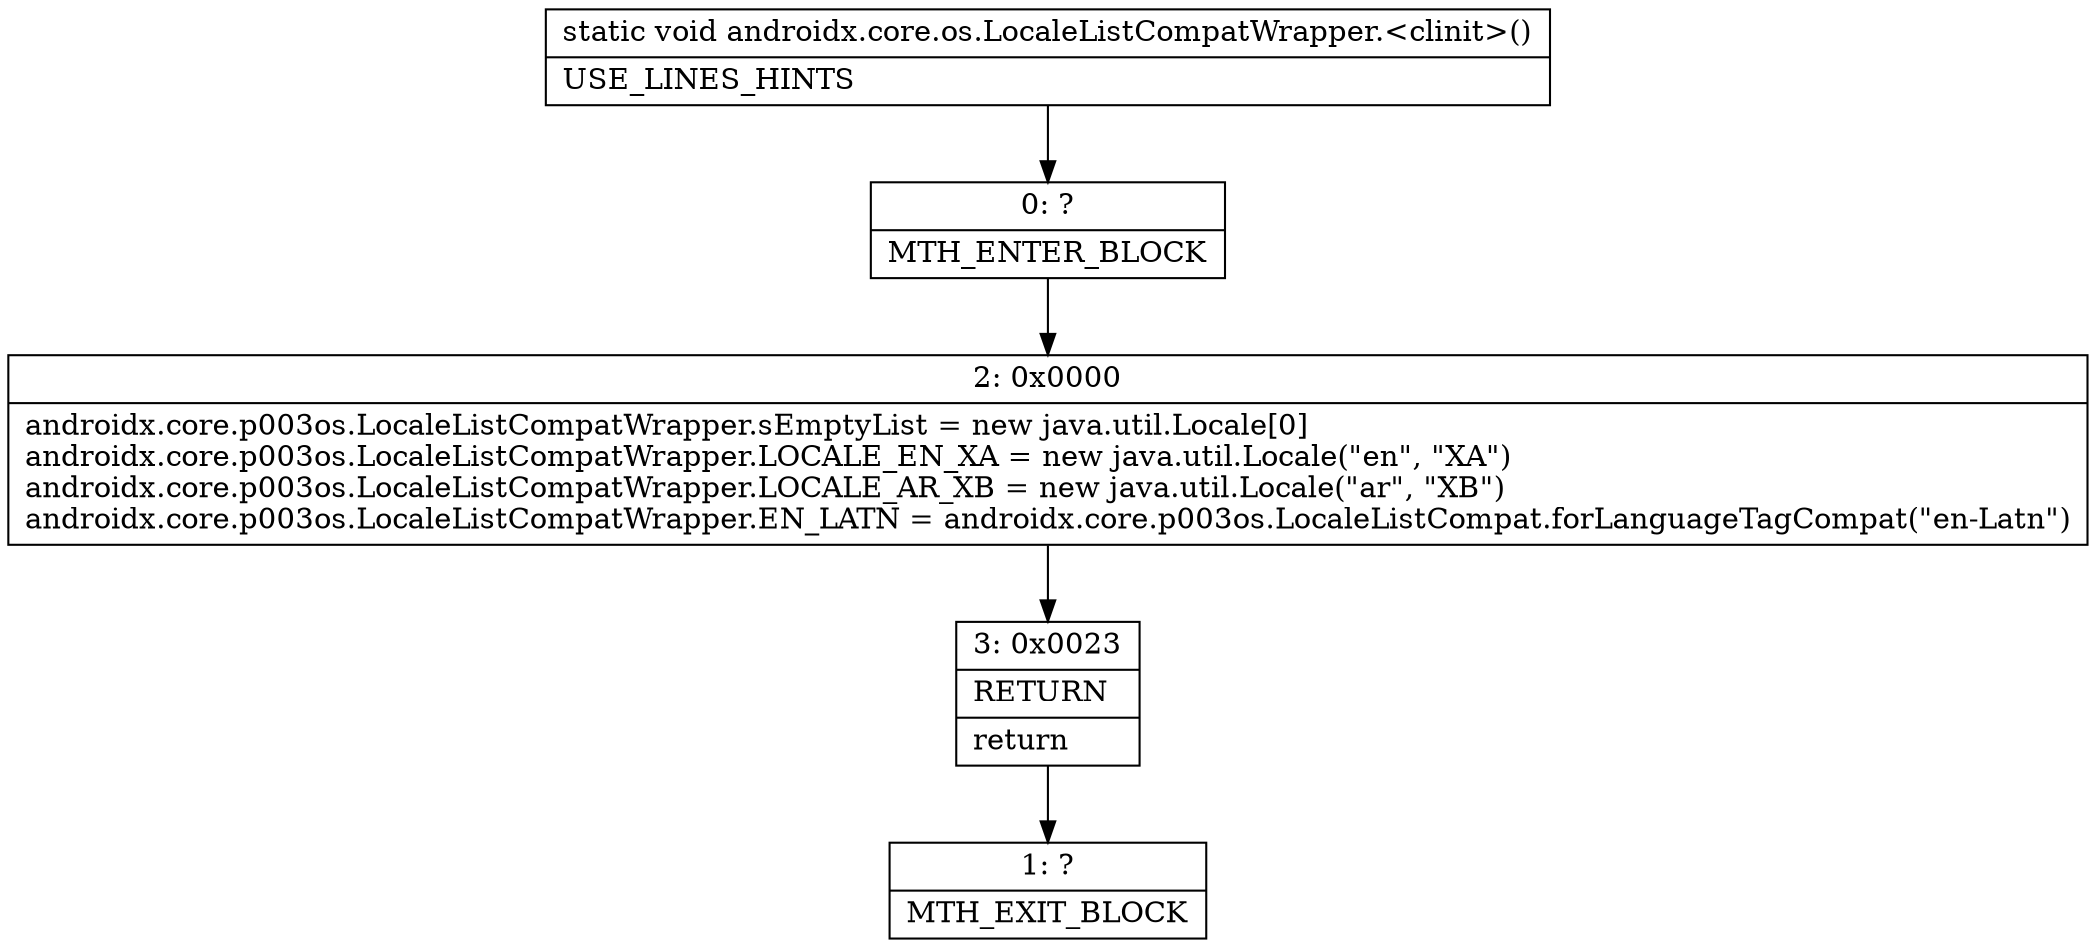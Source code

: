 digraph "CFG forandroidx.core.os.LocaleListCompatWrapper.\<clinit\>()V" {
Node_0 [shape=record,label="{0\:\ ?|MTH_ENTER_BLOCK\l}"];
Node_2 [shape=record,label="{2\:\ 0x0000|androidx.core.p003os.LocaleListCompatWrapper.sEmptyList = new java.util.Locale[0]\landroidx.core.p003os.LocaleListCompatWrapper.LOCALE_EN_XA = new java.util.Locale(\"en\", \"XA\")\landroidx.core.p003os.LocaleListCompatWrapper.LOCALE_AR_XB = new java.util.Locale(\"ar\", \"XB\")\landroidx.core.p003os.LocaleListCompatWrapper.EN_LATN = androidx.core.p003os.LocaleListCompat.forLanguageTagCompat(\"en\-Latn\")\l}"];
Node_3 [shape=record,label="{3\:\ 0x0023|RETURN\l|return\l}"];
Node_1 [shape=record,label="{1\:\ ?|MTH_EXIT_BLOCK\l}"];
MethodNode[shape=record,label="{static void androidx.core.os.LocaleListCompatWrapper.\<clinit\>()  | USE_LINES_HINTS\l}"];
MethodNode -> Node_0;Node_0 -> Node_2;
Node_2 -> Node_3;
Node_3 -> Node_1;
}

